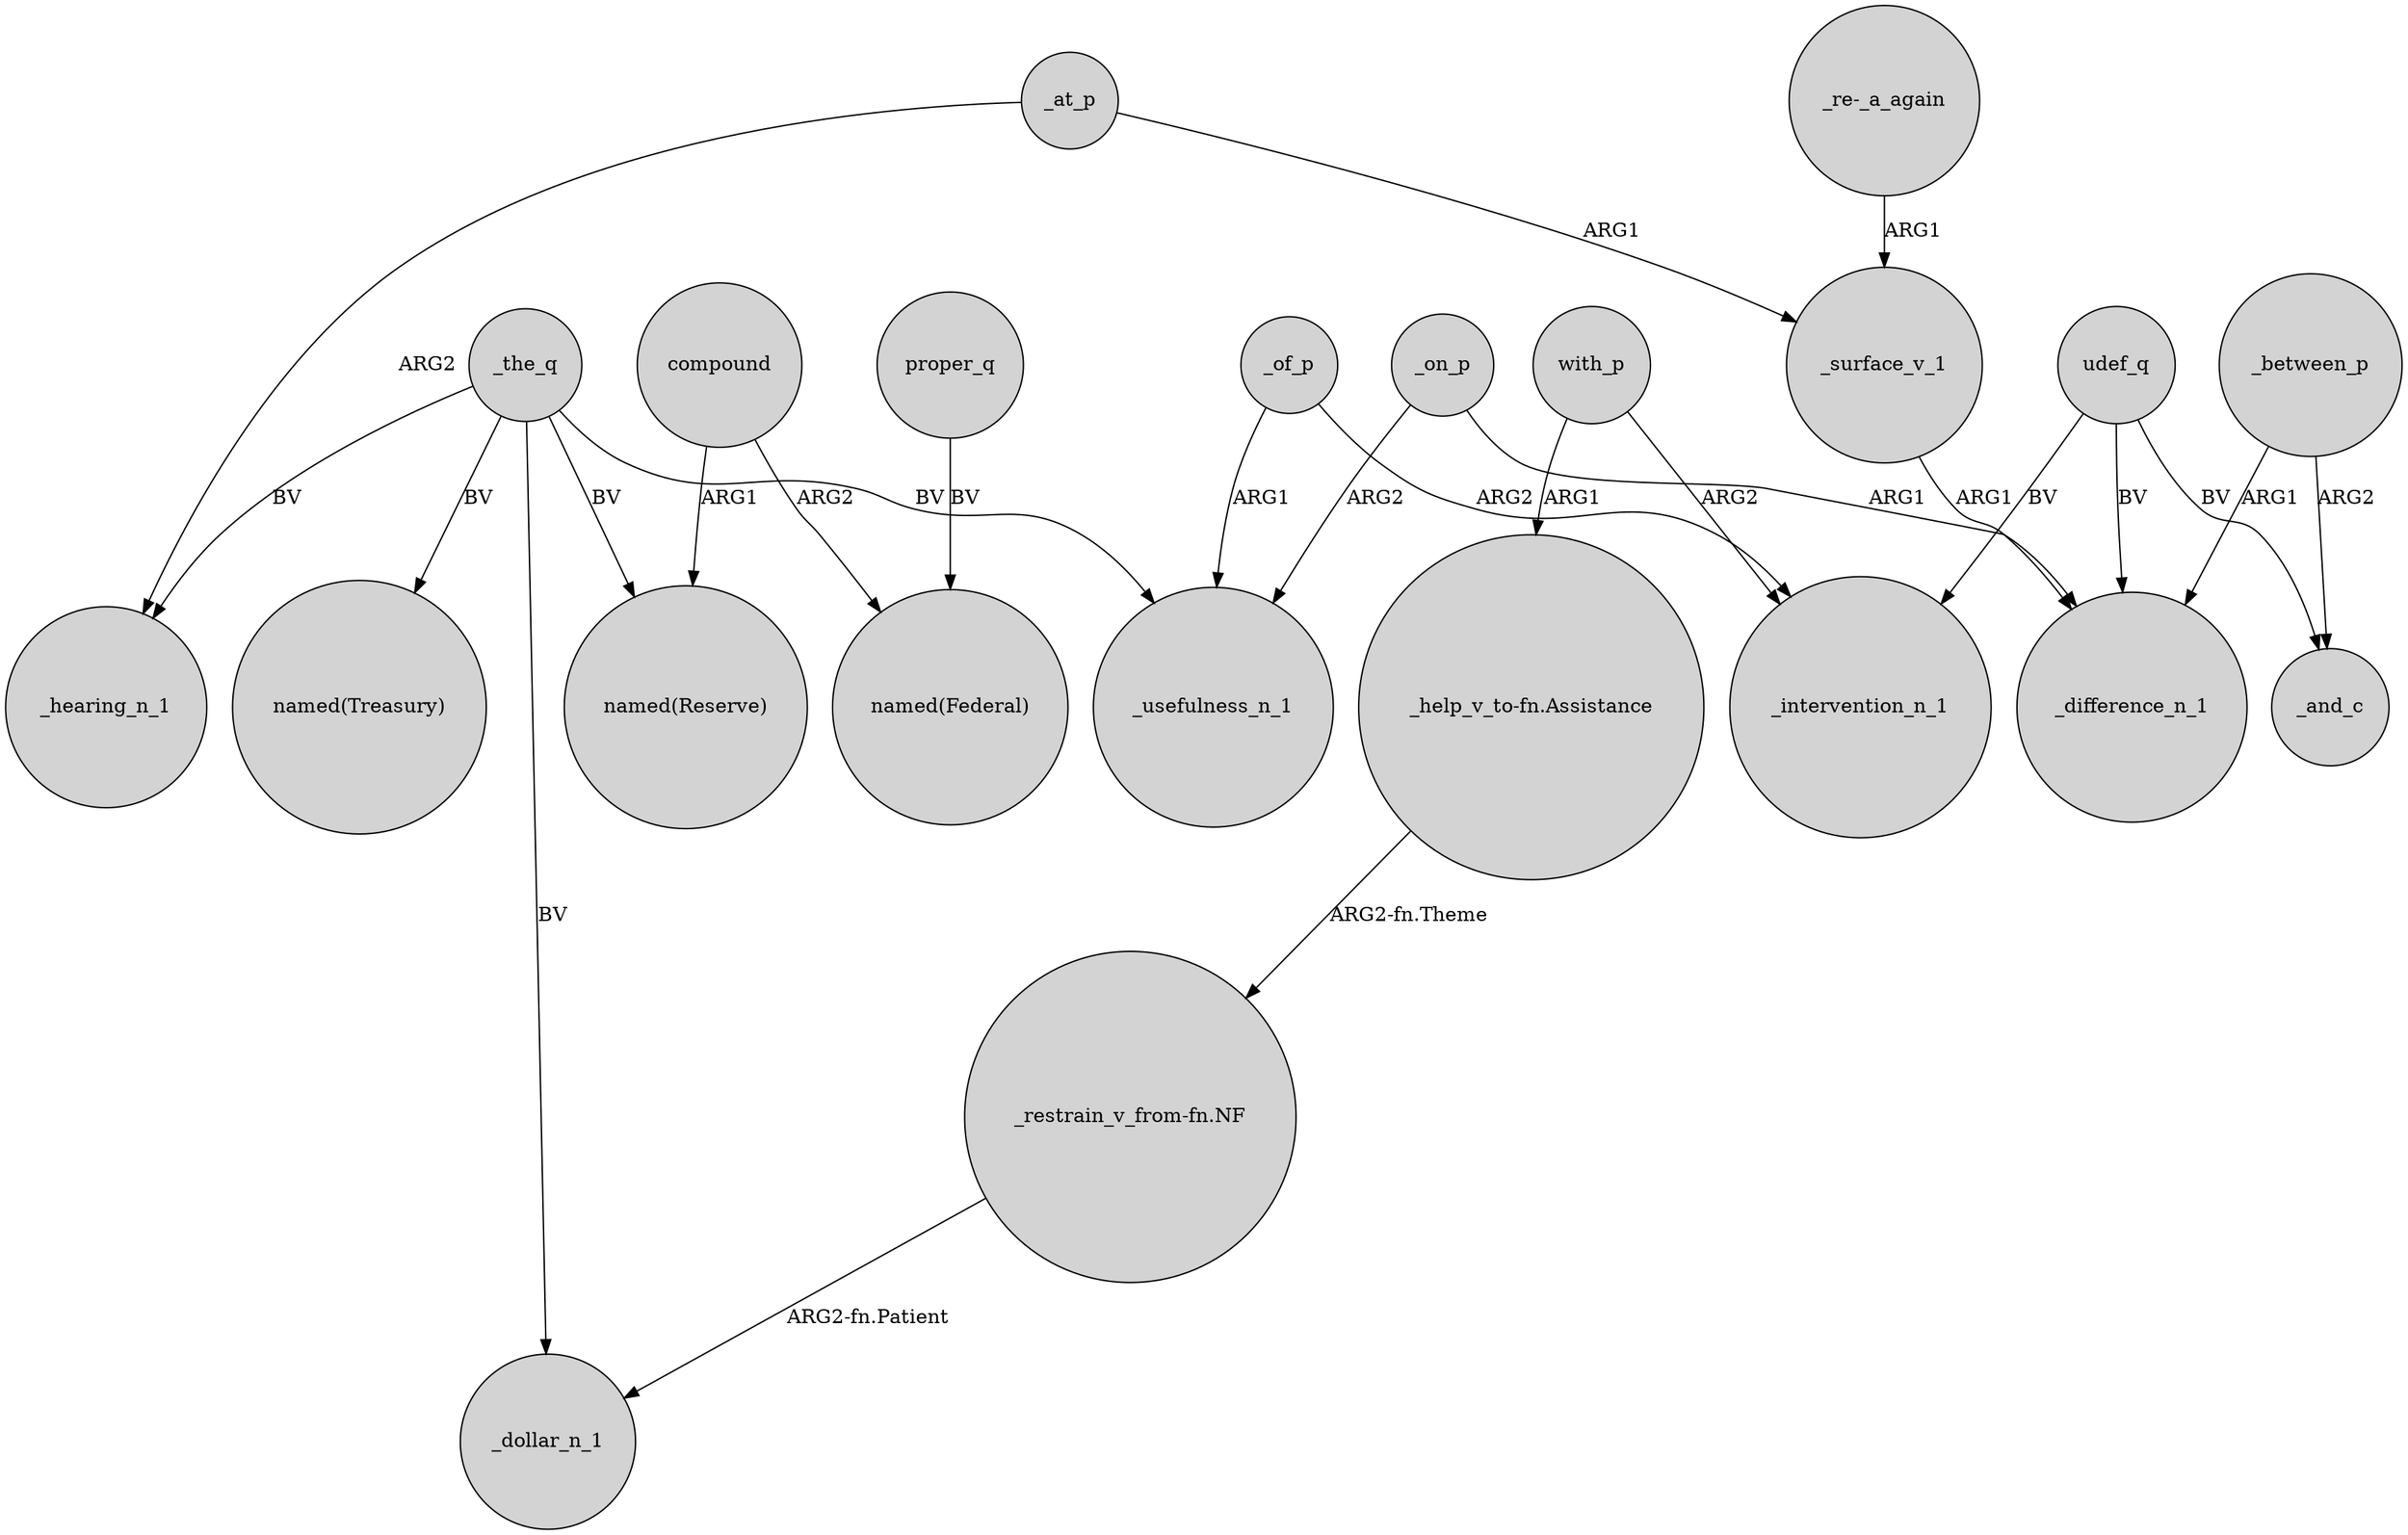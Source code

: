 digraph {
	node [shape=circle style=filled]
	compound -> "named(Reserve)" [label=ARG1]
	udef_q -> _intervention_n_1 [label=BV]
	with_p -> _intervention_n_1 [label=ARG2]
	_the_q -> _usefulness_n_1 [label=BV]
	"_help_v_to-fn.Assistance" -> "_restrain_v_from-fn.NF" [label="ARG2-fn.Theme"]
	_the_q -> "named(Reserve)" [label=BV]
	_the_q -> _dollar_n_1 [label=BV]
	"_restrain_v_from-fn.NF" -> _dollar_n_1 [label="ARG2-fn.Patient"]
	_the_q -> _hearing_n_1 [label=BV]
	_on_p -> _difference_n_1 [label=ARG1]
	_surface_v_1 -> _difference_n_1 [label=ARG1]
	_of_p -> _usefulness_n_1 [label=ARG1]
	with_p -> "_help_v_to-fn.Assistance" [label=ARG1]
	_between_p -> _and_c [label=ARG2]
	_at_p -> _hearing_n_1 [label=ARG2]
	_on_p -> _usefulness_n_1 [label=ARG2]
	proper_q -> "named(Federal)" [label=BV]
	_the_q -> "named(Treasury)" [label=BV]
	_between_p -> _difference_n_1 [label=ARG1]
	_of_p -> _intervention_n_1 [label=ARG2]
	udef_q -> _difference_n_1 [label=BV]
	"_re-_a_again" -> _surface_v_1 [label=ARG1]
	udef_q -> _and_c [label=BV]
	compound -> "named(Federal)" [label=ARG2]
	_at_p -> _surface_v_1 [label=ARG1]
}
